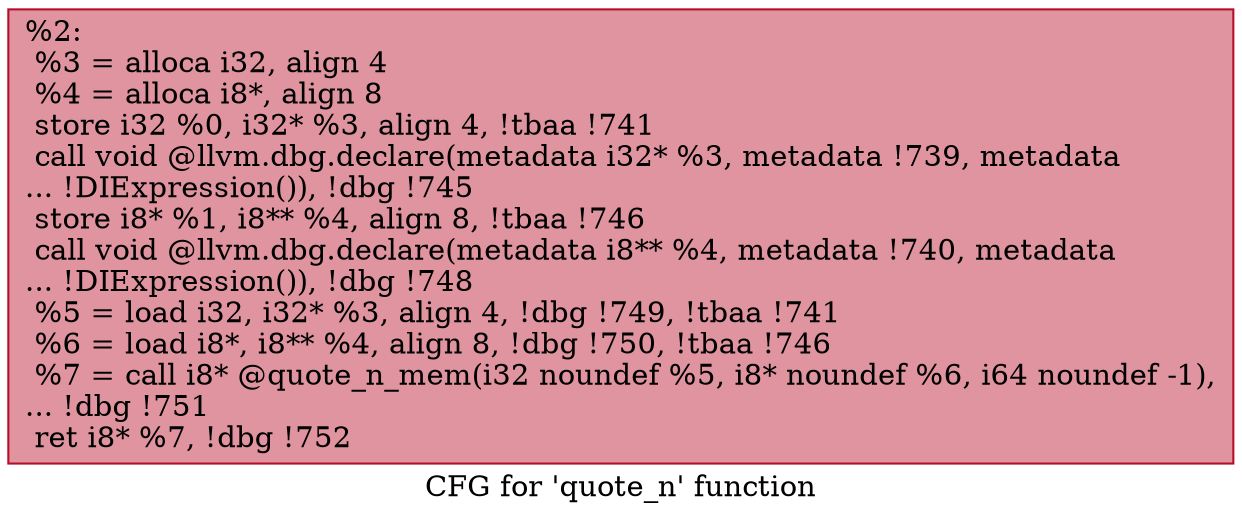 digraph "CFG for 'quote_n' function" {
	label="CFG for 'quote_n' function";

	Node0x17ea360 [shape=record,color="#b70d28ff", style=filled, fillcolor="#b70d2870",label="{%2:\l  %3 = alloca i32, align 4\l  %4 = alloca i8*, align 8\l  store i32 %0, i32* %3, align 4, !tbaa !741\l  call void @llvm.dbg.declare(metadata i32* %3, metadata !739, metadata\l... !DIExpression()), !dbg !745\l  store i8* %1, i8** %4, align 8, !tbaa !746\l  call void @llvm.dbg.declare(metadata i8** %4, metadata !740, metadata\l... !DIExpression()), !dbg !748\l  %5 = load i32, i32* %3, align 4, !dbg !749, !tbaa !741\l  %6 = load i8*, i8** %4, align 8, !dbg !750, !tbaa !746\l  %7 = call i8* @quote_n_mem(i32 noundef %5, i8* noundef %6, i64 noundef -1),\l... !dbg !751\l  ret i8* %7, !dbg !752\l}"];
}
